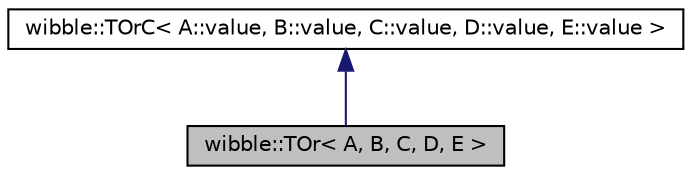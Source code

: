 digraph G
{
  edge [fontname="Helvetica",fontsize="10",labelfontname="Helvetica",labelfontsize="10"];
  node [fontname="Helvetica",fontsize="10",shape=record];
  Node1 [label="wibble::TOr\< A, B, C, D, E \>",height=0.2,width=0.4,color="black", fillcolor="grey75", style="filled" fontcolor="black"];
  Node2 -> Node1 [dir="back",color="midnightblue",fontsize="10",style="solid",fontname="Helvetica"];
  Node2 [label="wibble::TOrC\< A::value, B::value, C::value, D::value, E::value \>",height=0.2,width=0.4,color="black", fillcolor="white", style="filled",URL="$structwibble_1_1TOrC.html"];
}
